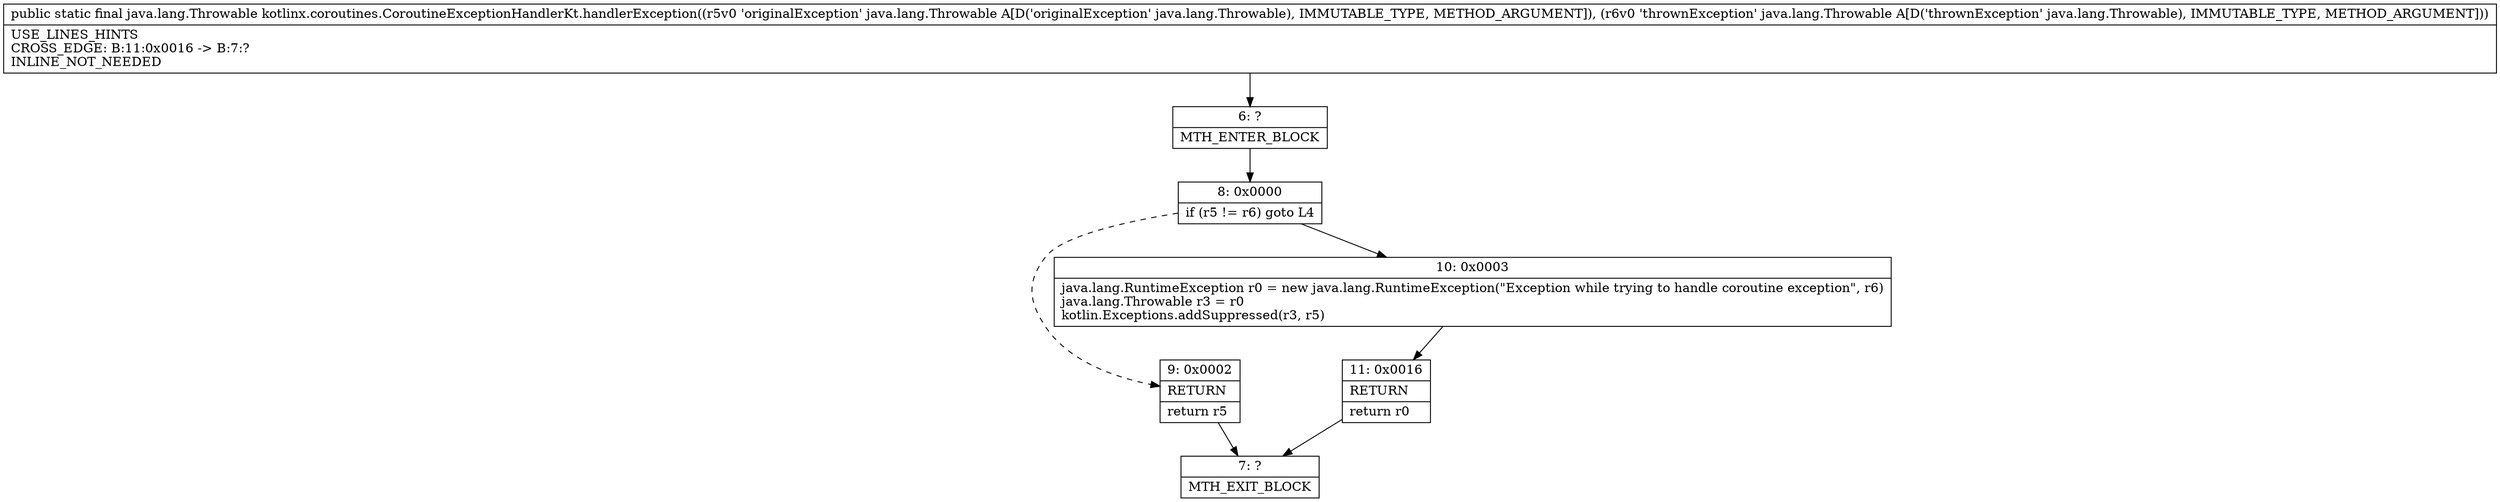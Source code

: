 digraph "CFG forkotlinx.coroutines.CoroutineExceptionHandlerKt.handlerException(Ljava\/lang\/Throwable;Ljava\/lang\/Throwable;)Ljava\/lang\/Throwable;" {
Node_6 [shape=record,label="{6\:\ ?|MTH_ENTER_BLOCK\l}"];
Node_8 [shape=record,label="{8\:\ 0x0000|if (r5 != r6) goto L4\l}"];
Node_9 [shape=record,label="{9\:\ 0x0002|RETURN\l|return r5\l}"];
Node_7 [shape=record,label="{7\:\ ?|MTH_EXIT_BLOCK\l}"];
Node_10 [shape=record,label="{10\:\ 0x0003|java.lang.RuntimeException r0 = new java.lang.RuntimeException(\"Exception while trying to handle coroutine exception\", r6)\ljava.lang.Throwable r3 = r0\lkotlin.Exceptions.addSuppressed(r3, r5)\l}"];
Node_11 [shape=record,label="{11\:\ 0x0016|RETURN\l|return r0\l}"];
MethodNode[shape=record,label="{public static final java.lang.Throwable kotlinx.coroutines.CoroutineExceptionHandlerKt.handlerException((r5v0 'originalException' java.lang.Throwable A[D('originalException' java.lang.Throwable), IMMUTABLE_TYPE, METHOD_ARGUMENT]), (r6v0 'thrownException' java.lang.Throwable A[D('thrownException' java.lang.Throwable), IMMUTABLE_TYPE, METHOD_ARGUMENT]))  | USE_LINES_HINTS\lCROSS_EDGE: B:11:0x0016 \-\> B:7:?\lINLINE_NOT_NEEDED\l}"];
MethodNode -> Node_6;Node_6 -> Node_8;
Node_8 -> Node_9[style=dashed];
Node_8 -> Node_10;
Node_9 -> Node_7;
Node_10 -> Node_11;
Node_11 -> Node_7;
}

